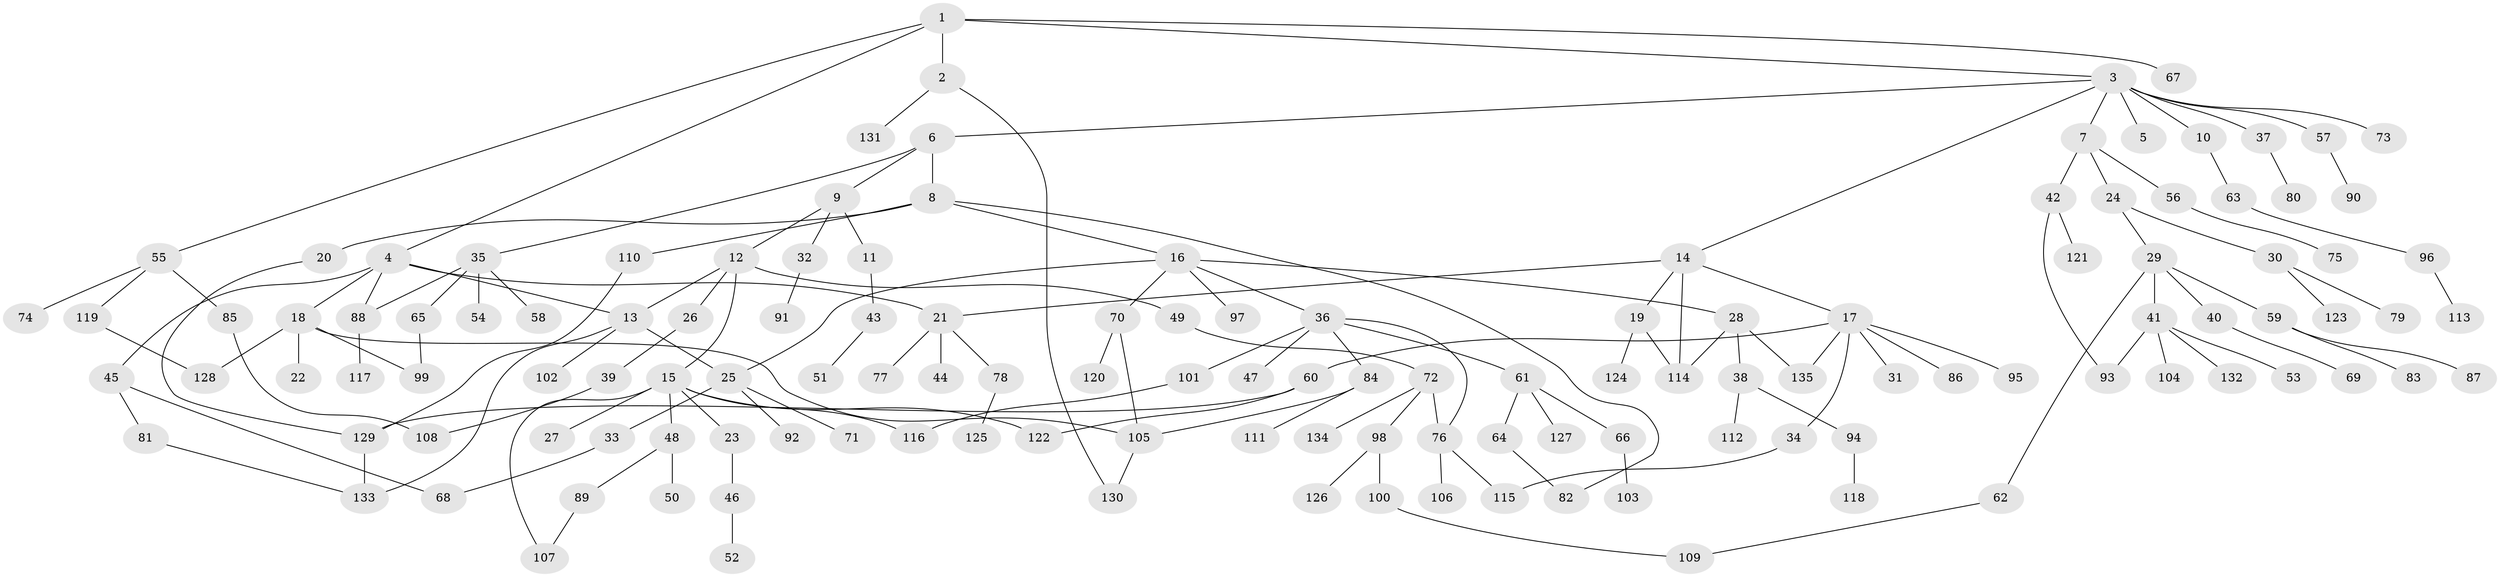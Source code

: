// coarse degree distribution, {4: 0.14736842105263157, 2: 0.3684210526315789, 8: 0.010526315789473684, 6: 0.031578947368421054, 5: 0.06315789473684211, 3: 0.09473684210526316, 1: 0.28421052631578947}
// Generated by graph-tools (version 1.1) at 2025/48/03/04/25 22:48:40]
// undirected, 135 vertices, 160 edges
graph export_dot {
  node [color=gray90,style=filled];
  1;
  2;
  3;
  4;
  5;
  6;
  7;
  8;
  9;
  10;
  11;
  12;
  13;
  14;
  15;
  16;
  17;
  18;
  19;
  20;
  21;
  22;
  23;
  24;
  25;
  26;
  27;
  28;
  29;
  30;
  31;
  32;
  33;
  34;
  35;
  36;
  37;
  38;
  39;
  40;
  41;
  42;
  43;
  44;
  45;
  46;
  47;
  48;
  49;
  50;
  51;
  52;
  53;
  54;
  55;
  56;
  57;
  58;
  59;
  60;
  61;
  62;
  63;
  64;
  65;
  66;
  67;
  68;
  69;
  70;
  71;
  72;
  73;
  74;
  75;
  76;
  77;
  78;
  79;
  80;
  81;
  82;
  83;
  84;
  85;
  86;
  87;
  88;
  89;
  90;
  91;
  92;
  93;
  94;
  95;
  96;
  97;
  98;
  99;
  100;
  101;
  102;
  103;
  104;
  105;
  106;
  107;
  108;
  109;
  110;
  111;
  112;
  113;
  114;
  115;
  116;
  117;
  118;
  119;
  120;
  121;
  122;
  123;
  124;
  125;
  126;
  127;
  128;
  129;
  130;
  131;
  132;
  133;
  134;
  135;
  1 -- 2;
  1 -- 3;
  1 -- 4;
  1 -- 55;
  1 -- 67;
  2 -- 131;
  2 -- 130;
  3 -- 5;
  3 -- 6;
  3 -- 7;
  3 -- 10;
  3 -- 14;
  3 -- 37;
  3 -- 57;
  3 -- 73;
  4 -- 18;
  4 -- 45;
  4 -- 21;
  4 -- 13;
  4 -- 88;
  6 -- 8;
  6 -- 9;
  6 -- 35;
  7 -- 24;
  7 -- 42;
  7 -- 56;
  8 -- 16;
  8 -- 20;
  8 -- 82;
  8 -- 110;
  9 -- 11;
  9 -- 12;
  9 -- 32;
  10 -- 63;
  11 -- 43;
  12 -- 13;
  12 -- 15;
  12 -- 26;
  12 -- 49;
  13 -- 102;
  13 -- 133;
  13 -- 25;
  14 -- 17;
  14 -- 19;
  14 -- 21;
  14 -- 114;
  15 -- 23;
  15 -- 27;
  15 -- 48;
  15 -- 107;
  15 -- 116;
  15 -- 122;
  16 -- 25;
  16 -- 28;
  16 -- 36;
  16 -- 70;
  16 -- 97;
  17 -- 31;
  17 -- 34;
  17 -- 60;
  17 -- 86;
  17 -- 95;
  17 -- 135;
  18 -- 22;
  18 -- 99;
  18 -- 105;
  18 -- 128;
  19 -- 114;
  19 -- 124;
  20 -- 129;
  21 -- 44;
  21 -- 77;
  21 -- 78;
  23 -- 46;
  24 -- 29;
  24 -- 30;
  25 -- 33;
  25 -- 71;
  25 -- 92;
  26 -- 39;
  28 -- 38;
  28 -- 135;
  28 -- 114;
  29 -- 40;
  29 -- 41;
  29 -- 59;
  29 -- 62;
  30 -- 79;
  30 -- 123;
  32 -- 91;
  33 -- 68;
  34 -- 115;
  35 -- 54;
  35 -- 58;
  35 -- 65;
  35 -- 88;
  36 -- 47;
  36 -- 61;
  36 -- 84;
  36 -- 101;
  36 -- 76;
  37 -- 80;
  38 -- 94;
  38 -- 112;
  39 -- 108;
  40 -- 69;
  41 -- 53;
  41 -- 104;
  41 -- 132;
  41 -- 93;
  42 -- 93;
  42 -- 121;
  43 -- 51;
  45 -- 81;
  45 -- 68;
  46 -- 52;
  48 -- 50;
  48 -- 89;
  49 -- 72;
  55 -- 74;
  55 -- 85;
  55 -- 119;
  56 -- 75;
  57 -- 90;
  59 -- 83;
  59 -- 87;
  60 -- 122;
  60 -- 129;
  61 -- 64;
  61 -- 66;
  61 -- 127;
  62 -- 109;
  63 -- 96;
  64 -- 82;
  65 -- 99;
  66 -- 103;
  70 -- 105;
  70 -- 120;
  72 -- 76;
  72 -- 98;
  72 -- 134;
  76 -- 106;
  76 -- 115;
  78 -- 125;
  81 -- 133;
  84 -- 111;
  84 -- 105;
  85 -- 108;
  88 -- 117;
  89 -- 107;
  94 -- 118;
  96 -- 113;
  98 -- 100;
  98 -- 126;
  100 -- 109;
  101 -- 116;
  105 -- 130;
  110 -- 129;
  119 -- 128;
  129 -- 133;
}
